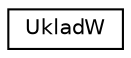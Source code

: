 digraph "Graficzna hierarchia klas"
{
 // LATEX_PDF_SIZE
  edge [fontname="Helvetica",fontsize="10",labelfontname="Helvetica",labelfontsize="10"];
  node [fontname="Helvetica",fontsize="10",shape=record];
  rankdir="LR";
  Node0 [label="UkladW",height=0.2,width=0.4,color="black", fillcolor="white", style="filled",URL="$class_uklad_w.html",tooltip=" "];
}
